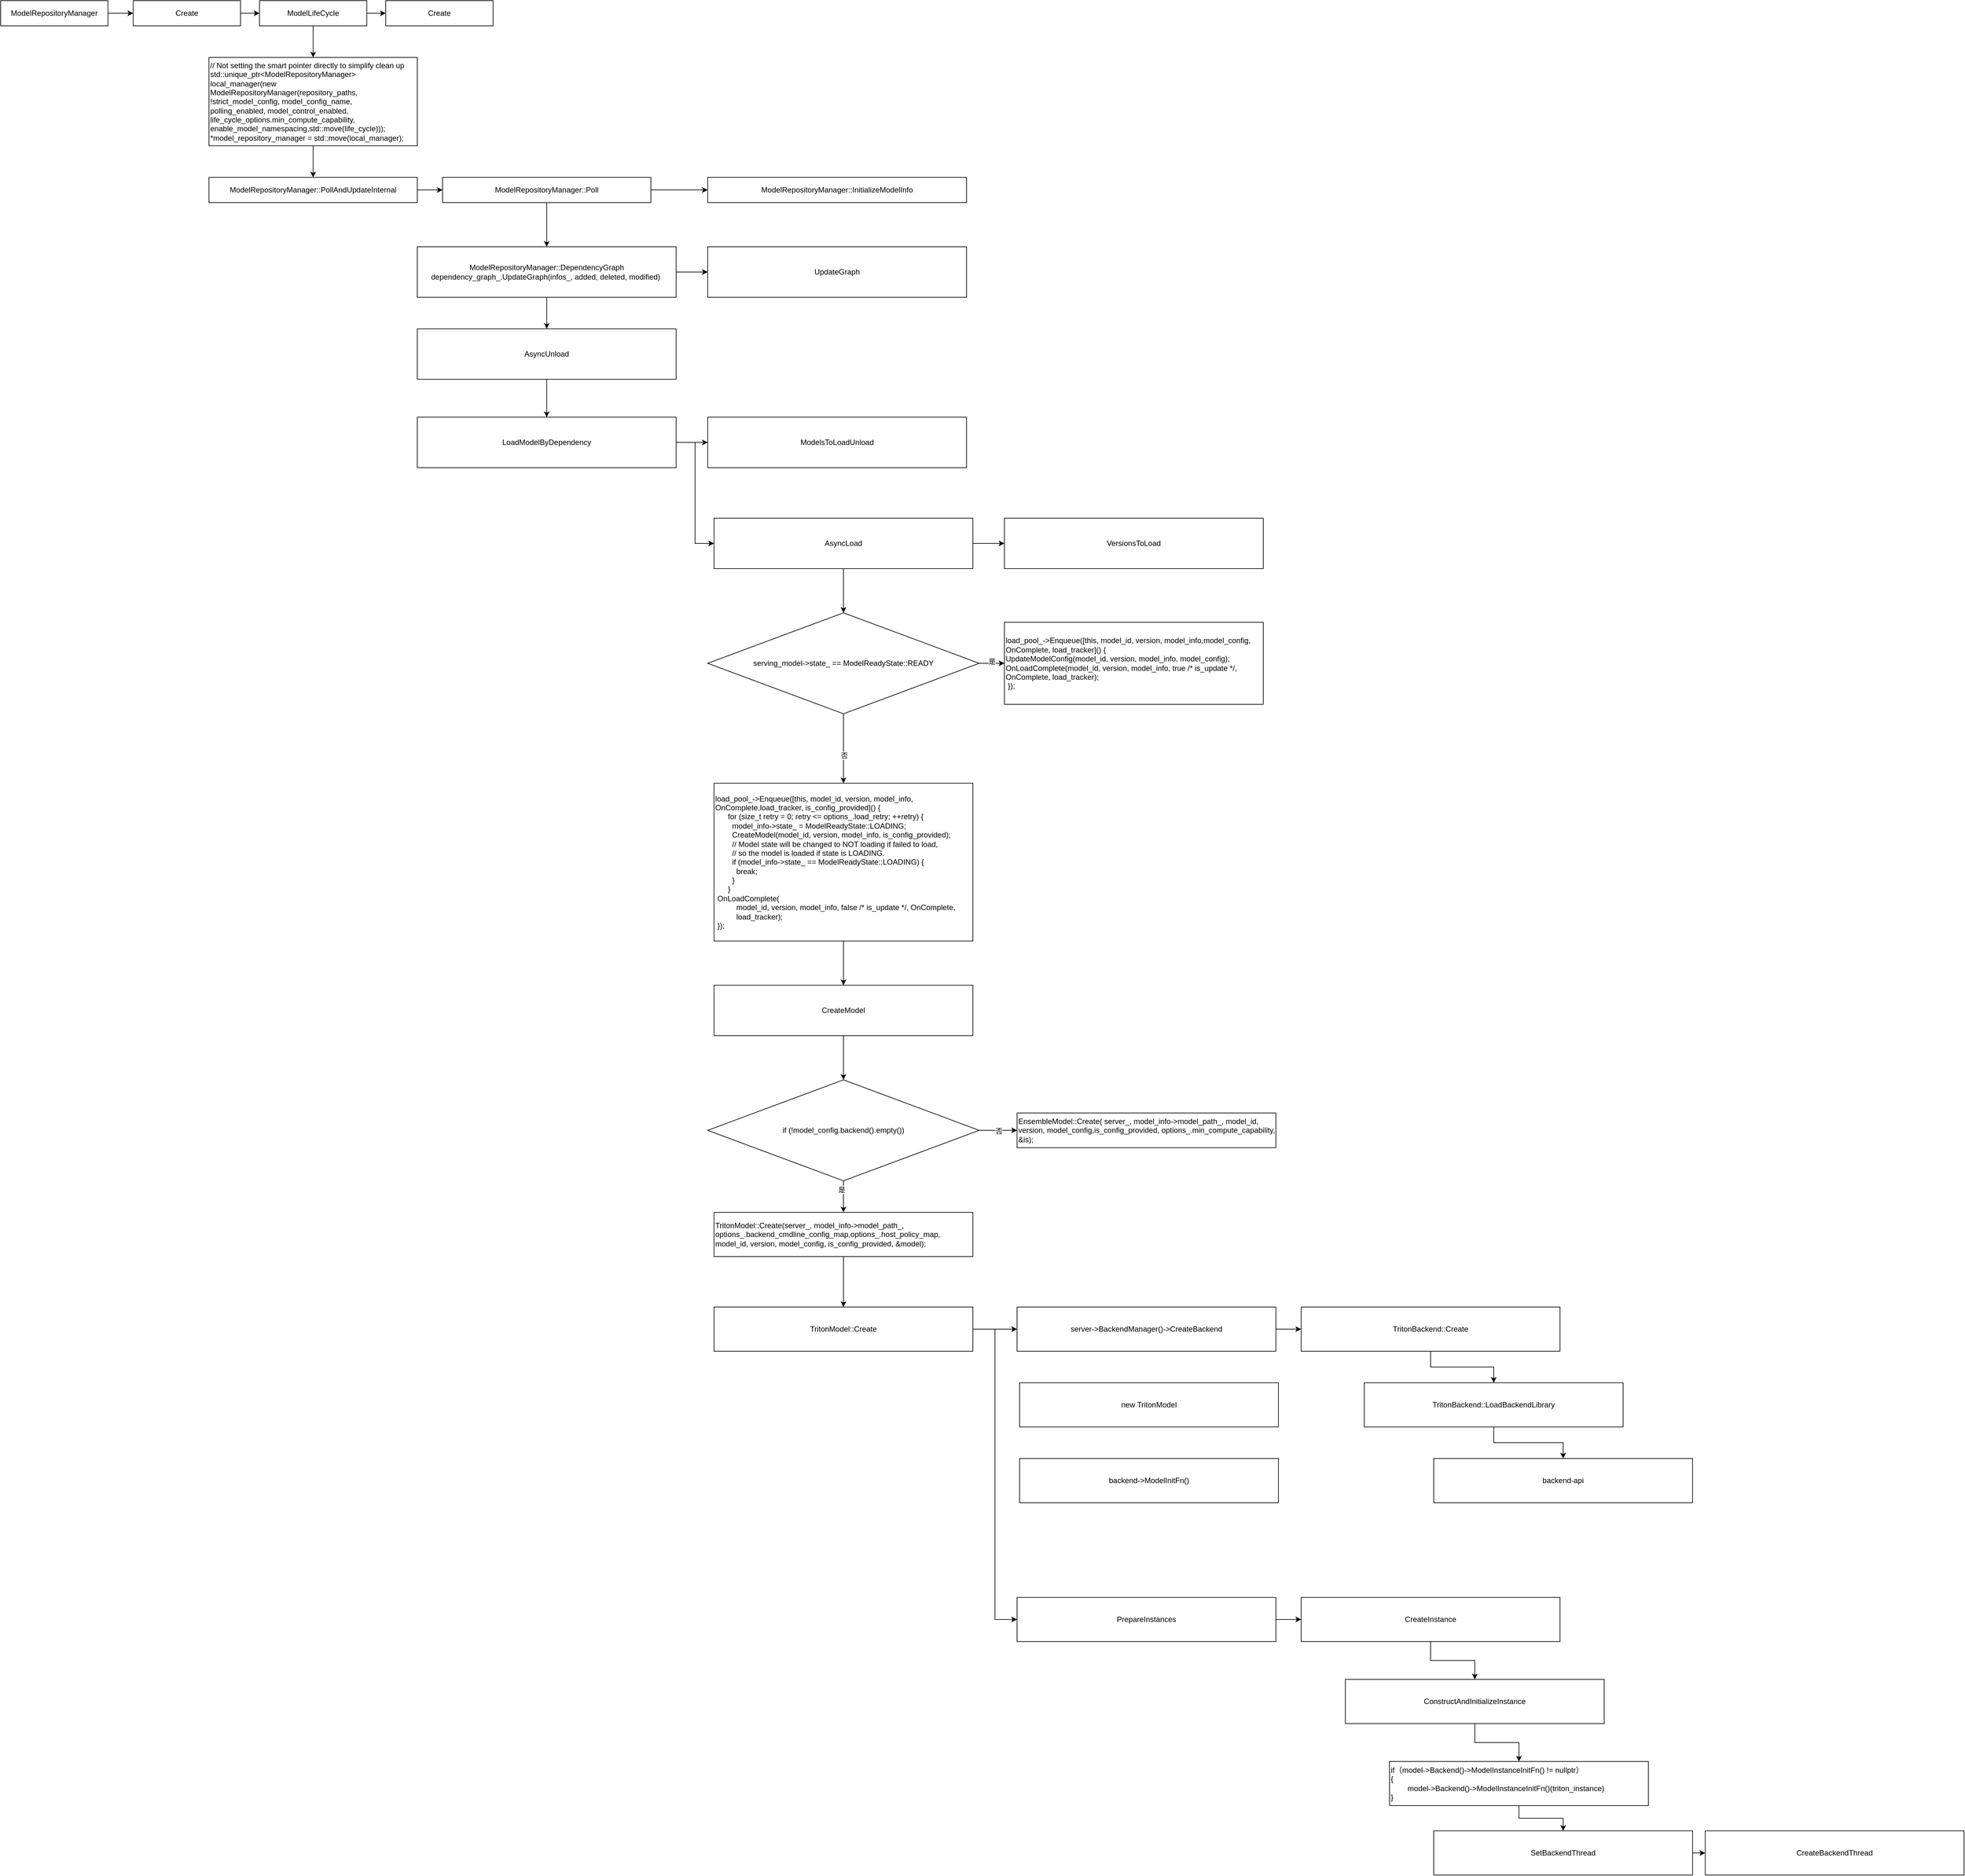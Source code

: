 <mxfile version="26.0.5">
  <diagram name="第 1 页" id="f1nWCCuWI_6rAyLzlvaS">
    <mxGraphModel dx="1594" dy="735" grid="1" gridSize="10" guides="1" tooltips="1" connect="1" arrows="1" fold="1" page="1" pageScale="1" pageWidth="827" pageHeight="1169" math="0" shadow="0">
      <root>
        <mxCell id="0" />
        <mxCell id="1" parent="0" />
        <mxCell id="RpQ-3ubnt-UxJicJJvZT-3" value="" style="edgeStyle=orthogonalEdgeStyle;rounded=0;orthogonalLoop=1;jettySize=auto;html=1;" parent="1" source="RpQ-3ubnt-UxJicJJvZT-1" target="RpQ-3ubnt-UxJicJJvZT-2" edge="1">
          <mxGeometry relative="1" as="geometry" />
        </mxCell>
        <mxCell id="RpQ-3ubnt-UxJicJJvZT-1" value="&lt;div class=&quot;lake-content&quot;&gt;&lt;span style=&quot;color: var(--md-editor-text-color-active)&quot; class=&quot;ne-text&quot;&gt;ModelRepositoryManager&lt;/span&gt;&lt;/div&gt;" style="rounded=0;whiteSpace=wrap;html=1;" parent="1" vertex="1">
          <mxGeometry x="40" y="80" width="170" height="40" as="geometry" />
        </mxCell>
        <mxCell id="RpQ-3ubnt-UxJicJJvZT-5" value="" style="edgeStyle=orthogonalEdgeStyle;rounded=0;orthogonalLoop=1;jettySize=auto;html=1;" parent="1" source="RpQ-3ubnt-UxJicJJvZT-2" target="RpQ-3ubnt-UxJicJJvZT-4" edge="1">
          <mxGeometry relative="1" as="geometry" />
        </mxCell>
        <mxCell id="RpQ-3ubnt-UxJicJJvZT-2" value="&lt;div class=&quot;lake-content&quot;&gt;&lt;span style=&quot;color: var(--md-editor-text-color-active)&quot; class=&quot;ne-text&quot;&gt;Create&lt;/span&gt;&lt;/div&gt;" style="rounded=0;whiteSpace=wrap;html=1;" parent="1" vertex="1">
          <mxGeometry x="250" y="80" width="170" height="40" as="geometry" />
        </mxCell>
        <mxCell id="RpQ-3ubnt-UxJicJJvZT-7" value="" style="edgeStyle=orthogonalEdgeStyle;rounded=0;orthogonalLoop=1;jettySize=auto;html=1;" parent="1" source="RpQ-3ubnt-UxJicJJvZT-4" target="RpQ-3ubnt-UxJicJJvZT-6" edge="1">
          <mxGeometry relative="1" as="geometry" />
        </mxCell>
        <mxCell id="RpQ-3ubnt-UxJicJJvZT-11" value="" style="edgeStyle=orthogonalEdgeStyle;rounded=0;orthogonalLoop=1;jettySize=auto;html=1;" parent="1" source="RpQ-3ubnt-UxJicJJvZT-4" target="RpQ-3ubnt-UxJicJJvZT-10" edge="1">
          <mxGeometry relative="1" as="geometry" />
        </mxCell>
        <mxCell id="RpQ-3ubnt-UxJicJJvZT-4" value="&lt;div class=&quot;lake-content&quot;&gt;&lt;span style=&quot;color: var(--md-editor-text-color-active)&quot; class=&quot;ne-text&quot;&gt;ModelLifeCycle&lt;/span&gt;&lt;/div&gt;" style="rounded=0;whiteSpace=wrap;html=1;" parent="1" vertex="1">
          <mxGeometry x="450" y="80" width="170" height="40" as="geometry" />
        </mxCell>
        <mxCell id="RpQ-3ubnt-UxJicJJvZT-6" value="&lt;div class=&quot;lake-content&quot;&gt;Create&lt;/div&gt;" style="rounded=0;whiteSpace=wrap;html=1;" parent="1" vertex="1">
          <mxGeometry x="650" y="80" width="170" height="40" as="geometry" />
        </mxCell>
        <mxCell id="RpQ-3ubnt-UxJicJJvZT-15" value="" style="edgeStyle=orthogonalEdgeStyle;rounded=0;orthogonalLoop=1;jettySize=auto;html=1;" parent="1" source="RpQ-3ubnt-UxJicJJvZT-9" target="RpQ-3ubnt-UxJicJJvZT-14" edge="1">
          <mxGeometry relative="1" as="geometry" />
        </mxCell>
        <mxCell id="RpQ-3ubnt-UxJicJJvZT-9" value="&lt;div class=&quot;lake-content&quot;&gt;&lt;div class=&quot;lake-content&quot;&gt;&lt;span class=&quot;ne-text&quot;&gt;&lt;span style=&quot;background-color: transparent; color: light-dark(rgb(0, 0, 0), rgb(255, 255, 255));&quot;&gt;ModelRepositoryManager::&lt;/span&gt;PollAndUpdateInternal&lt;/span&gt;&lt;/div&gt;&lt;/div&gt;" style="rounded=0;whiteSpace=wrap;html=1;" parent="1" vertex="1">
          <mxGeometry x="370" y="360" width="330" height="40" as="geometry" />
        </mxCell>
        <mxCell id="RpQ-3ubnt-UxJicJJvZT-12" value="" style="edgeStyle=orthogonalEdgeStyle;rounded=0;orthogonalLoop=1;jettySize=auto;html=1;" parent="1" source="RpQ-3ubnt-UxJicJJvZT-10" target="RpQ-3ubnt-UxJicJJvZT-9" edge="1">
          <mxGeometry relative="1" as="geometry" />
        </mxCell>
        <mxCell id="RpQ-3ubnt-UxJicJJvZT-10" value="&lt;div class=&quot;lake-content&quot;&gt;&lt;div class=&quot;lake-content&quot;&gt;// Not setting the smart pointer directly to simplify clean up&lt;/div&gt;&lt;div class=&quot;lake-content&quot;&gt;std::unique_ptr&amp;lt;ModelRepositoryManager&amp;gt; local_manager(&lt;span style=&quot;background-color: transparent; color: light-dark(rgb(0, 0, 0), rgb(255, 255, 255));&quot;&gt;new ModelRepositoryManager(&lt;/span&gt;&lt;span style=&quot;background-color: transparent; color: light-dark(rgb(0, 0, 0), rgb(255, 255, 255));&quot;&gt;repository_paths, !strict_model_config, model_config_name,&lt;/span&gt;&lt;/div&gt;&lt;div class=&quot;lake-content&quot;&gt;polling_enabled, model_control_enabled,&lt;/div&gt;&lt;div class=&quot;lake-content&quot;&gt;life_cycle_options.min_compute_capability, enable_model_namespacing,&lt;span style=&quot;background-color: transparent; color: light-dark(rgb(0, 0, 0), rgb(255, 255, 255));&quot;&gt;std::move(life_cycle)));&lt;/span&gt;&lt;/div&gt;&lt;div class=&quot;lake-content&quot;&gt;*model_repository_manager = std::move(local_manager);&lt;/div&gt;&lt;/div&gt;" style="rounded=0;whiteSpace=wrap;html=1;align=left;" parent="1" vertex="1">
          <mxGeometry x="370" y="170" width="330" height="140" as="geometry" />
        </mxCell>
        <mxCell id="RpQ-3ubnt-UxJicJJvZT-17" value="" style="edgeStyle=orthogonalEdgeStyle;rounded=0;orthogonalLoop=1;jettySize=auto;html=1;" parent="1" source="RpQ-3ubnt-UxJicJJvZT-14" target="RpQ-3ubnt-UxJicJJvZT-16" edge="1">
          <mxGeometry relative="1" as="geometry" />
        </mxCell>
        <mxCell id="RpQ-3ubnt-UxJicJJvZT-19" value="" style="edgeStyle=orthogonalEdgeStyle;rounded=0;orthogonalLoop=1;jettySize=auto;html=1;" parent="1" source="RpQ-3ubnt-UxJicJJvZT-14" target="RpQ-3ubnt-UxJicJJvZT-18" edge="1">
          <mxGeometry relative="1" as="geometry" />
        </mxCell>
        <mxCell id="RpQ-3ubnt-UxJicJJvZT-14" value="&lt;div class=&quot;lake-content&quot;&gt;&lt;div class=&quot;lake-content&quot;&gt;&lt;span class=&quot;ne-text&quot;&gt;&lt;span style=&quot;background-color: transparent; color: light-dark(rgb(0, 0, 0), rgb(255, 255, 255));&quot;&gt;ModelRepositoryManager::&lt;/span&gt;Poll&lt;/span&gt;&lt;/div&gt;&lt;/div&gt;" style="rounded=0;whiteSpace=wrap;html=1;" parent="1" vertex="1">
          <mxGeometry x="740" y="360" width="330" height="40" as="geometry" />
        </mxCell>
        <mxCell id="RpQ-3ubnt-UxJicJJvZT-16" value="&lt;div class=&quot;lake-content&quot;&gt;&lt;div class=&quot;lake-content&quot;&gt;&lt;span class=&quot;ne-text&quot;&gt;&lt;span style=&quot;background-color: transparent; color: light-dark(rgb(0, 0, 0), rgb(255, 255, 255));&quot;&gt;ModelRepositoryManager::&lt;/span&gt;InitializeModelInfo&lt;/span&gt;&lt;/div&gt;&lt;/div&gt;" style="rounded=0;whiteSpace=wrap;html=1;" parent="1" vertex="1">
          <mxGeometry x="1160" y="360" width="410" height="40" as="geometry" />
        </mxCell>
        <mxCell id="RpQ-3ubnt-UxJicJJvZT-21" value="" style="edgeStyle=orthogonalEdgeStyle;rounded=0;orthogonalLoop=1;jettySize=auto;html=1;" parent="1" source="RpQ-3ubnt-UxJicJJvZT-18" target="RpQ-3ubnt-UxJicJJvZT-20" edge="1">
          <mxGeometry relative="1" as="geometry" />
        </mxCell>
        <mxCell id="RpQ-3ubnt-UxJicJJvZT-23" value="" style="edgeStyle=orthogonalEdgeStyle;rounded=0;orthogonalLoop=1;jettySize=auto;html=1;" parent="1" source="RpQ-3ubnt-UxJicJJvZT-18" target="RpQ-3ubnt-UxJicJJvZT-22" edge="1">
          <mxGeometry relative="1" as="geometry" />
        </mxCell>
        <mxCell id="RpQ-3ubnt-UxJicJJvZT-18" value="&lt;div class=&quot;lake-content&quot;&gt;&lt;div class=&quot;lake-content&quot;&gt;&lt;span class=&quot;ne-text&quot;&gt;&lt;span style=&quot;background-color: transparent; color: light-dark(rgb(0, 0, 0), rgb(255, 255, 255));&quot;&gt;ModelRepositoryManager::&lt;/span&gt;DependencyGraph&lt;/span&gt;&lt;/div&gt;&lt;div class=&quot;lake-content&quot;&gt;&lt;span class=&quot;ne-text&quot;&gt;dependency_graph_.UpdateGraph(infos_, added, deleted, modified)&amp;nbsp;&lt;/span&gt;&lt;/div&gt;&lt;/div&gt;" style="rounded=0;whiteSpace=wrap;html=1;" parent="1" vertex="1">
          <mxGeometry x="700" y="470" width="410" height="80" as="geometry" />
        </mxCell>
        <mxCell id="RpQ-3ubnt-UxJicJJvZT-20" value="&lt;div class=&quot;lake-content&quot;&gt;&lt;div class=&quot;lake-content&quot;&gt;UpdateGraph&lt;/div&gt;&lt;/div&gt;" style="rounded=0;whiteSpace=wrap;html=1;" parent="1" vertex="1">
          <mxGeometry x="1160" y="470" width="410" height="80" as="geometry" />
        </mxCell>
        <mxCell id="RpQ-3ubnt-UxJicJJvZT-25" value="" style="edgeStyle=orthogonalEdgeStyle;rounded=0;orthogonalLoop=1;jettySize=auto;html=1;" parent="1" source="RpQ-3ubnt-UxJicJJvZT-22" target="RpQ-3ubnt-UxJicJJvZT-24" edge="1">
          <mxGeometry relative="1" as="geometry" />
        </mxCell>
        <mxCell id="RpQ-3ubnt-UxJicJJvZT-22" value="&lt;div class=&quot;lake-content&quot;&gt;&lt;div class=&quot;lake-content&quot;&gt;AsyncUnload&lt;/div&gt;&lt;/div&gt;" style="rounded=0;whiteSpace=wrap;html=1;" parent="1" vertex="1">
          <mxGeometry x="700" y="600" width="410" height="80" as="geometry" />
        </mxCell>
        <mxCell id="RpQ-3ubnt-UxJicJJvZT-27" value="" style="edgeStyle=orthogonalEdgeStyle;rounded=0;orthogonalLoop=1;jettySize=auto;html=1;" parent="1" source="RpQ-3ubnt-UxJicJJvZT-24" target="RpQ-3ubnt-UxJicJJvZT-26" edge="1">
          <mxGeometry relative="1" as="geometry" />
        </mxCell>
        <mxCell id="RpQ-3ubnt-UxJicJJvZT-29" style="edgeStyle=orthogonalEdgeStyle;rounded=0;orthogonalLoop=1;jettySize=auto;html=1;exitX=1;exitY=0.5;exitDx=0;exitDy=0;entryX=0;entryY=0.5;entryDx=0;entryDy=0;" parent="1" source="RpQ-3ubnt-UxJicJJvZT-24" target="RpQ-3ubnt-UxJicJJvZT-28" edge="1">
          <mxGeometry relative="1" as="geometry" />
        </mxCell>
        <mxCell id="RpQ-3ubnt-UxJicJJvZT-24" value="&lt;div class=&quot;lake-content&quot;&gt;&lt;div class=&quot;lake-content&quot;&gt;LoadModelByDependency&lt;/div&gt;&lt;/div&gt;" style="rounded=0;whiteSpace=wrap;html=1;" parent="1" vertex="1">
          <mxGeometry x="700" y="740" width="410" height="80" as="geometry" />
        </mxCell>
        <mxCell id="RpQ-3ubnt-UxJicJJvZT-26" value="&lt;div class=&quot;lake-content&quot;&gt;&lt;div class=&quot;lake-content&quot;&gt;ModelsToLoadUnload&lt;/div&gt;&lt;/div&gt;" style="rounded=0;whiteSpace=wrap;html=1;" parent="1" vertex="1">
          <mxGeometry x="1160" y="740" width="410" height="80" as="geometry" />
        </mxCell>
        <mxCell id="RpQ-3ubnt-UxJicJJvZT-31" value="" style="edgeStyle=orthogonalEdgeStyle;rounded=0;orthogonalLoop=1;jettySize=auto;html=1;" parent="1" source="RpQ-3ubnt-UxJicJJvZT-28" target="RpQ-3ubnt-UxJicJJvZT-30" edge="1">
          <mxGeometry relative="1" as="geometry" />
        </mxCell>
        <mxCell id="RpQ-3ubnt-UxJicJJvZT-42" value="" style="edgeStyle=orthogonalEdgeStyle;rounded=0;orthogonalLoop=1;jettySize=auto;html=1;" parent="1" source="RpQ-3ubnt-UxJicJJvZT-28" target="RpQ-3ubnt-UxJicJJvZT-32" edge="1">
          <mxGeometry relative="1" as="geometry" />
        </mxCell>
        <mxCell id="RpQ-3ubnt-UxJicJJvZT-28" value="&lt;div class=&quot;lake-content&quot;&gt;&lt;div class=&quot;lake-content&quot;&gt;AsyncLoad&lt;/div&gt;&lt;/div&gt;" style="rounded=0;whiteSpace=wrap;html=1;" parent="1" vertex="1">
          <mxGeometry x="1170" y="900" width="410" height="80" as="geometry" />
        </mxCell>
        <mxCell id="RpQ-3ubnt-UxJicJJvZT-30" value="&lt;div class=&quot;lake-content&quot;&gt;&lt;div class=&quot;lake-content&quot;&gt;VersionsToLoad&lt;/div&gt;&lt;/div&gt;" style="rounded=0;whiteSpace=wrap;html=1;" parent="1" vertex="1">
          <mxGeometry x="1630" y="900" width="410" height="80" as="geometry" />
        </mxCell>
        <mxCell id="RpQ-3ubnt-UxJicJJvZT-36" value="" style="edgeStyle=orthogonalEdgeStyle;rounded=0;orthogonalLoop=1;jettySize=auto;html=1;" parent="1" source="RpQ-3ubnt-UxJicJJvZT-32" target="RpQ-3ubnt-UxJicJJvZT-35" edge="1">
          <mxGeometry relative="1" as="geometry" />
        </mxCell>
        <mxCell id="RpQ-3ubnt-UxJicJJvZT-38" value="是" style="edgeLabel;html=1;align=center;verticalAlign=middle;resizable=0;points=[];" parent="RpQ-3ubnt-UxJicJJvZT-36" vertex="1" connectable="0">
          <mxGeometry x="-0.009" y="3" relative="1" as="geometry">
            <mxPoint as="offset" />
          </mxGeometry>
        </mxCell>
        <mxCell id="RpQ-3ubnt-UxJicJJvZT-40" value="" style="edgeStyle=orthogonalEdgeStyle;rounded=0;orthogonalLoop=1;jettySize=auto;html=1;" parent="1" source="RpQ-3ubnt-UxJicJJvZT-32" target="RpQ-3ubnt-UxJicJJvZT-33" edge="1">
          <mxGeometry relative="1" as="geometry" />
        </mxCell>
        <mxCell id="RpQ-3ubnt-UxJicJJvZT-41" value="否" style="edgeLabel;html=1;align=center;verticalAlign=middle;resizable=0;points=[];" parent="RpQ-3ubnt-UxJicJJvZT-40" vertex="1" connectable="0">
          <mxGeometry x="0.191" y="1" relative="1" as="geometry">
            <mxPoint as="offset" />
          </mxGeometry>
        </mxCell>
        <mxCell id="RpQ-3ubnt-UxJicJJvZT-32" value="serving_model-&gt;state_ == ModelReadyState::READY" style="rhombus;whiteSpace=wrap;html=1;" parent="1" vertex="1">
          <mxGeometry x="1160" y="1050" width="430" height="160" as="geometry" />
        </mxCell>
        <mxCell id="RpQ-3ubnt-UxJicJJvZT-47" value="" style="edgeStyle=orthogonalEdgeStyle;rounded=0;orthogonalLoop=1;jettySize=auto;html=1;" parent="1" source="RpQ-3ubnt-UxJicJJvZT-33" target="RpQ-3ubnt-UxJicJJvZT-46" edge="1">
          <mxGeometry relative="1" as="geometry" />
        </mxCell>
        <mxCell id="RpQ-3ubnt-UxJicJJvZT-33" value="&lt;div class=&quot;lake-content&quot;&gt;&lt;div class=&quot;lake-content&quot;&gt;&lt;div class=&quot;lake-content&quot;&gt;load_pool_-&amp;gt;Enqueue([this, model_id, version, model_info, OnComplete,&lt;span style=&quot;background-color: transparent; color: light-dark(rgb(0, 0, 0), rgb(255, 255, 255));&quot;&gt;load_tracker, is_config_provided]() {&lt;/span&gt;&lt;/div&gt;&lt;div class=&quot;lake-content&quot;&gt;&amp;nbsp; &amp;nbsp; &amp;nbsp; for (size_t retry = 0; retry &amp;lt;= options_.load_retry; ++retry) {&lt;/div&gt;&lt;div class=&quot;lake-content&quot;&gt;&amp;nbsp; &amp;nbsp; &amp;nbsp; &amp;nbsp; model_info-&amp;gt;state_ = ModelReadyState::LOADING;&lt;/div&gt;&lt;div class=&quot;lake-content&quot;&gt;&amp;nbsp; &amp;nbsp; &amp;nbsp; &amp;nbsp; CreateModel(model_id, version, model_info, is_config_provided);&lt;/div&gt;&lt;div class=&quot;lake-content&quot;&gt;&amp;nbsp; &amp;nbsp; &amp;nbsp; &amp;nbsp; // Model state will be changed to NOT loading if failed to load,&lt;/div&gt;&lt;div class=&quot;lake-content&quot;&gt;&amp;nbsp; &amp;nbsp; &amp;nbsp; &amp;nbsp; // so the model is loaded if state is LOADING.&lt;/div&gt;&lt;div class=&quot;lake-content&quot;&gt;&amp;nbsp; &amp;nbsp; &amp;nbsp; &amp;nbsp; if (model_info-&amp;gt;state_ == ModelReadyState::LOADING) {&lt;/div&gt;&lt;div class=&quot;lake-content&quot;&gt;&amp;nbsp; &amp;nbsp; &amp;nbsp; &amp;nbsp; &amp;nbsp; break;&lt;/div&gt;&lt;div class=&quot;lake-content&quot;&gt;&amp;nbsp; &amp;nbsp; &amp;nbsp; &amp;nbsp; }&lt;/div&gt;&lt;div class=&quot;lake-content&quot;&gt;&amp;nbsp; &amp;nbsp; &amp;nbsp; }&lt;/div&gt;&lt;div class=&quot;lake-content&quot;&gt;&amp;nbsp;OnLoadComplete(&lt;/div&gt;&lt;div class=&quot;lake-content&quot;&gt;&amp;nbsp; &amp;nbsp; &amp;nbsp; &amp;nbsp; &amp;nbsp; model_id, version, model_info, false /* is_update */, OnComplete,&lt;/div&gt;&lt;div class=&quot;lake-content&quot;&gt;&amp;nbsp; &amp;nbsp; &amp;nbsp; &amp;nbsp; &amp;nbsp; load_tracker);&lt;/div&gt;&lt;div class=&quot;lake-content&quot;&gt;&amp;nbsp;});&lt;/div&gt;&lt;/div&gt;&lt;/div&gt;" style="rounded=0;whiteSpace=wrap;html=1;align=left;" parent="1" vertex="1">
          <mxGeometry x="1170" y="1320" width="410" height="250" as="geometry" />
        </mxCell>
        <mxCell id="RpQ-3ubnt-UxJicJJvZT-35" value="&lt;div class=&quot;lake-content&quot;&gt;&lt;div class=&quot;lake-content&quot;&gt;&lt;div class=&quot;lake-content&quot;&gt;load_pool_-&amp;gt;Enqueue([this, model_id, version, model_info,&lt;span style=&quot;background-color: transparent; color: light-dark(rgb(0, 0, 0), rgb(255, 255, 255));&quot;&gt;model_config, OnComplete, load_tracker]() {&lt;/span&gt;&lt;/div&gt;&lt;div class=&quot;lake-content&quot;&gt;&lt;span style=&quot;background-color: transparent; color: light-dark(rgb(0, 0, 0), rgb(255, 255, 255));&quot;&gt;UpdateModelConfig(model_id, version, model_info, model_config);&lt;/span&gt;&lt;/div&gt;&lt;div class=&quot;lake-content&quot;&gt;OnLoadComplete(&lt;span style=&quot;background-color: transparent; color: light-dark(rgb(0, 0, 0), rgb(255, 255, 255));&quot;&gt;model_id, version, model_info, true /* is_update */, OnComplete,&lt;/span&gt;&lt;span style=&quot;background-color: transparent; color: light-dark(rgb(0, 0, 0), rgb(255, 255, 255));&quot;&gt;&amp;nbsp;load_tracker);&lt;/span&gt;&lt;/div&gt;&lt;div class=&quot;lake-content&quot;&gt;&amp;nbsp;});&lt;/div&gt;&lt;/div&gt;&lt;/div&gt;" style="rounded=0;whiteSpace=wrap;html=1;align=left;" parent="1" vertex="1">
          <mxGeometry x="1630" y="1065" width="410" height="130" as="geometry" />
        </mxCell>
        <mxCell id="RpQ-3ubnt-UxJicJJvZT-49" value="" style="edgeStyle=orthogonalEdgeStyle;rounded=0;orthogonalLoop=1;jettySize=auto;html=1;" parent="1" source="RpQ-3ubnt-UxJicJJvZT-46" target="RpQ-3ubnt-UxJicJJvZT-48" edge="1">
          <mxGeometry relative="1" as="geometry" />
        </mxCell>
        <mxCell id="RpQ-3ubnt-UxJicJJvZT-46" value="&lt;div class=&quot;lake-content&quot;&gt;&lt;div class=&quot;lake-content&quot;&gt;CreateModel&lt;/div&gt;&lt;/div&gt;" style="rounded=0;whiteSpace=wrap;html=1;" parent="1" vertex="1">
          <mxGeometry x="1170" y="1640" width="410" height="80" as="geometry" />
        </mxCell>
        <mxCell id="RpQ-3ubnt-UxJicJJvZT-51" value="" style="edgeStyle=orthogonalEdgeStyle;rounded=0;orthogonalLoop=1;jettySize=auto;html=1;" parent="1" source="RpQ-3ubnt-UxJicJJvZT-48" target="RpQ-3ubnt-UxJicJJvZT-50" edge="1">
          <mxGeometry relative="1" as="geometry" />
        </mxCell>
        <mxCell id="RpQ-3ubnt-UxJicJJvZT-53" value="是" style="edgeLabel;html=1;align=center;verticalAlign=middle;resizable=0;points=[];" parent="RpQ-3ubnt-UxJicJJvZT-51" vertex="1" connectable="0">
          <mxGeometry x="-0.449" y="-3" relative="1" as="geometry">
            <mxPoint as="offset" />
          </mxGeometry>
        </mxCell>
        <mxCell id="RpQ-3ubnt-UxJicJJvZT-54" value="" style="edgeStyle=orthogonalEdgeStyle;rounded=0;orthogonalLoop=1;jettySize=auto;html=1;" parent="1" source="RpQ-3ubnt-UxJicJJvZT-48" target="RpQ-3ubnt-UxJicJJvZT-52" edge="1">
          <mxGeometry relative="1" as="geometry" />
        </mxCell>
        <mxCell id="RpQ-3ubnt-UxJicJJvZT-55" value="否" style="edgeLabel;html=1;align=center;verticalAlign=middle;resizable=0;points=[];" parent="RpQ-3ubnt-UxJicJJvZT-54" vertex="1" connectable="0">
          <mxGeometry x="0.028" y="-1" relative="1" as="geometry">
            <mxPoint as="offset" />
          </mxGeometry>
        </mxCell>
        <mxCell id="RpQ-3ubnt-UxJicJJvZT-48" value="if (!model_config.backend().empty())" style="rhombus;whiteSpace=wrap;html=1;" parent="1" vertex="1">
          <mxGeometry x="1160" y="1790" width="430" height="160" as="geometry" />
        </mxCell>
        <mxCell id="RpQ-3ubnt-UxJicJJvZT-57" value="" style="edgeStyle=orthogonalEdgeStyle;rounded=0;orthogonalLoop=1;jettySize=auto;html=1;" parent="1" source="RpQ-3ubnt-UxJicJJvZT-50" target="RpQ-3ubnt-UxJicJJvZT-56" edge="1">
          <mxGeometry relative="1" as="geometry" />
        </mxCell>
        <mxCell id="RpQ-3ubnt-UxJicJJvZT-50" value="&lt;div&gt;TritonModel::Create(&lt;span style=&quot;background-color: transparent; color: light-dark(rgb(0, 0, 0), rgb(255, 255, 255));&quot;&gt;server_, model_info-&amp;gt;model_path_, options_.backend_cmdline_config_map,&lt;/span&gt;&lt;span style=&quot;background-color: transparent; color: light-dark(rgb(0, 0, 0), rgb(255, 255, 255));&quot;&gt;options_.host_policy_map, model_id, version, model_config,&lt;/span&gt;&lt;span style=&quot;background-color: transparent; color: light-dark(rgb(0, 0, 0), rgb(255, 255, 255));&quot;&gt;&amp;nbsp;is_config_provided, &amp;amp;model);&lt;/span&gt;&lt;/div&gt;" style="rounded=0;whiteSpace=wrap;html=1;align=left;" parent="1" vertex="1">
          <mxGeometry x="1170" y="2000" width="410" height="70" as="geometry" />
        </mxCell>
        <mxCell id="RpQ-3ubnt-UxJicJJvZT-52" value="&lt;div class=&quot;lake-content&quot;&gt;&lt;div class=&quot;lake-content&quot;&gt;&lt;div class=&quot;lake-content&quot;&gt;EnsembleModel::Create(&lt;span style=&quot;background-color: transparent; color: light-dark(rgb(0, 0, 0), rgb(255, 255, 255));&quot;&gt;&amp;nbsp;server_, model_info-&amp;gt;model_path_, model_id, version, model_config,&lt;/span&gt;&lt;span style=&quot;background-color: transparent; color: light-dark(rgb(0, 0, 0), rgb(255, 255, 255));&quot;&gt;is_config_provided, options_.min_compute_capability, &amp;amp;is);&lt;/span&gt;&lt;/div&gt;&lt;/div&gt;&lt;/div&gt;" style="rounded=0;whiteSpace=wrap;html=1;align=left;" parent="1" vertex="1">
          <mxGeometry x="1650" y="1842.5" width="410" height="55" as="geometry" />
        </mxCell>
        <mxCell id="RpQ-3ubnt-UxJicJJvZT-59" value="" style="edgeStyle=orthogonalEdgeStyle;rounded=0;orthogonalLoop=1;jettySize=auto;html=1;" parent="1" source="RpQ-3ubnt-UxJicJJvZT-56" target="RpQ-3ubnt-UxJicJJvZT-58" edge="1">
          <mxGeometry relative="1" as="geometry" />
        </mxCell>
        <mxCell id="RpQ-3ubnt-UxJicJJvZT-75" style="edgeStyle=orthogonalEdgeStyle;rounded=0;orthogonalLoop=1;jettySize=auto;html=1;exitX=1;exitY=0.5;exitDx=0;exitDy=0;entryX=0;entryY=0.5;entryDx=0;entryDy=0;" parent="1" source="RpQ-3ubnt-UxJicJJvZT-56" target="RpQ-3ubnt-UxJicJJvZT-74" edge="1">
          <mxGeometry relative="1" as="geometry" />
        </mxCell>
        <mxCell id="RpQ-3ubnt-UxJicJJvZT-56" value="TritonModel::Create" style="rounded=0;whiteSpace=wrap;html=1;align=center;" parent="1" vertex="1">
          <mxGeometry x="1170" y="2150" width="410" height="70" as="geometry" />
        </mxCell>
        <mxCell id="RpQ-3ubnt-UxJicJJvZT-67" value="" style="edgeStyle=orthogonalEdgeStyle;rounded=0;orthogonalLoop=1;jettySize=auto;html=1;" parent="1" source="RpQ-3ubnt-UxJicJJvZT-58" target="RpQ-3ubnt-UxJicJJvZT-66" edge="1">
          <mxGeometry relative="1" as="geometry" />
        </mxCell>
        <mxCell id="RpQ-3ubnt-UxJicJJvZT-58" value="server-&amp;gt;BackendManager()-&amp;gt;CreateBackend" style="rounded=0;whiteSpace=wrap;html=1;align=center;" parent="1" vertex="1">
          <mxGeometry x="1650" y="2150" width="410" height="70" as="geometry" />
        </mxCell>
        <mxCell id="RpQ-3ubnt-UxJicJJvZT-60" value="new TritonModel" style="rounded=0;whiteSpace=wrap;html=1;align=center;" parent="1" vertex="1">
          <mxGeometry x="1654" y="2270" width="410" height="70" as="geometry" />
        </mxCell>
        <mxCell id="RpQ-3ubnt-UxJicJJvZT-62" value="backend-&amp;gt;ModelInitFn()" style="rounded=0;whiteSpace=wrap;html=1;align=center;" parent="1" vertex="1">
          <mxGeometry x="1654" y="2390" width="410" height="70" as="geometry" />
        </mxCell>
        <mxCell id="RpQ-3ubnt-UxJicJJvZT-73" value="" style="edgeStyle=orthogonalEdgeStyle;rounded=0;orthogonalLoop=1;jettySize=auto;html=1;" parent="1" source="RpQ-3ubnt-UxJicJJvZT-66" target="RpQ-3ubnt-UxJicJJvZT-70" edge="1">
          <mxGeometry relative="1" as="geometry" />
        </mxCell>
        <mxCell id="RpQ-3ubnt-UxJicJJvZT-66" value="TritonBackend::Create" style="rounded=0;whiteSpace=wrap;html=1;align=center;" parent="1" vertex="1">
          <mxGeometry x="2100" y="2150" width="410" height="70" as="geometry" />
        </mxCell>
        <mxCell id="RpQ-3ubnt-UxJicJJvZT-68" value="backend-api" style="rounded=0;whiteSpace=wrap;html=1;align=center;" parent="1" vertex="1">
          <mxGeometry x="2310" y="2390" width="410" height="70" as="geometry" />
        </mxCell>
        <mxCell id="RpQ-3ubnt-UxJicJJvZT-72" value="" style="edgeStyle=orthogonalEdgeStyle;rounded=0;orthogonalLoop=1;jettySize=auto;html=1;" parent="1" source="RpQ-3ubnt-UxJicJJvZT-70" target="RpQ-3ubnt-UxJicJJvZT-68" edge="1">
          <mxGeometry relative="1" as="geometry" />
        </mxCell>
        <mxCell id="RpQ-3ubnt-UxJicJJvZT-70" value="TritonBackend::LoadBackendLibrary" style="rounded=0;whiteSpace=wrap;html=1;align=center;" parent="1" vertex="1">
          <mxGeometry x="2200" y="2270" width="410" height="70" as="geometry" />
        </mxCell>
        <mxCell id="RpQ-3ubnt-UxJicJJvZT-77" value="" style="edgeStyle=orthogonalEdgeStyle;rounded=0;orthogonalLoop=1;jettySize=auto;html=1;" parent="1" source="RpQ-3ubnt-UxJicJJvZT-74" target="RpQ-3ubnt-UxJicJJvZT-76" edge="1">
          <mxGeometry relative="1" as="geometry" />
        </mxCell>
        <mxCell id="RpQ-3ubnt-UxJicJJvZT-74" value="PrepareInstances" style="rounded=0;whiteSpace=wrap;html=1;align=center;" parent="1" vertex="1">
          <mxGeometry x="1650" y="2610" width="410" height="70" as="geometry" />
        </mxCell>
        <mxCell id="RpQ-3ubnt-UxJicJJvZT-79" value="" style="edgeStyle=orthogonalEdgeStyle;rounded=0;orthogonalLoop=1;jettySize=auto;html=1;" parent="1" source="RpQ-3ubnt-UxJicJJvZT-76" target="RpQ-3ubnt-UxJicJJvZT-78" edge="1">
          <mxGeometry relative="1" as="geometry" />
        </mxCell>
        <mxCell id="RpQ-3ubnt-UxJicJJvZT-76" value="CreateInstance" style="rounded=0;whiteSpace=wrap;html=1;align=center;" parent="1" vertex="1">
          <mxGeometry x="2100" y="2610" width="410" height="70" as="geometry" />
        </mxCell>
        <mxCell id="RpQ-3ubnt-UxJicJJvZT-81" style="edgeStyle=orthogonalEdgeStyle;rounded=0;orthogonalLoop=1;jettySize=auto;html=1;entryX=0.5;entryY=0;entryDx=0;entryDy=0;" parent="1" source="RpQ-3ubnt-UxJicJJvZT-78" target="RpQ-3ubnt-UxJicJJvZT-80" edge="1">
          <mxGeometry relative="1" as="geometry" />
        </mxCell>
        <mxCell id="RpQ-3ubnt-UxJicJJvZT-78" value="ConstructAndInitializeInstance" style="rounded=0;whiteSpace=wrap;html=1;align=center;" parent="1" vertex="1">
          <mxGeometry x="2170" y="2740" width="410" height="70" as="geometry" />
        </mxCell>
        <mxCell id="EitAHyJn2PNV5uwUmFeK-2" style="edgeStyle=orthogonalEdgeStyle;rounded=0;orthogonalLoop=1;jettySize=auto;html=1;exitX=0.5;exitY=1;exitDx=0;exitDy=0;entryX=0.5;entryY=0;entryDx=0;entryDy=0;" edge="1" parent="1" source="RpQ-3ubnt-UxJicJJvZT-80" target="EitAHyJn2PNV5uwUmFeK-1">
          <mxGeometry relative="1" as="geometry" />
        </mxCell>
        <mxCell id="RpQ-3ubnt-UxJicJJvZT-80" value="&lt;div&gt;if（model-&amp;gt;Backend()-&amp;gt;ModelInstanceInitFn() != nullptr）&lt;/div&gt;&lt;div&gt;{&lt;/div&gt;&lt;span style=&quot;white-space: pre;&quot;&gt;&#x9;&lt;/span&gt;model-&amp;gt;Backend()-&amp;gt;ModelInstanceInitFn()(triton_instance)&lt;div&gt;}&lt;/div&gt;" style="rounded=0;whiteSpace=wrap;html=1;align=left;" parent="1" vertex="1">
          <mxGeometry x="2240" y="2870" width="410" height="70" as="geometry" />
        </mxCell>
        <mxCell id="EitAHyJn2PNV5uwUmFeK-4" value="" style="edgeStyle=orthogonalEdgeStyle;rounded=0;orthogonalLoop=1;jettySize=auto;html=1;" edge="1" parent="1" source="EitAHyJn2PNV5uwUmFeK-1" target="EitAHyJn2PNV5uwUmFeK-3">
          <mxGeometry relative="1" as="geometry" />
        </mxCell>
        <mxCell id="EitAHyJn2PNV5uwUmFeK-1" value="SetBackendThread" style="rounded=0;whiteSpace=wrap;html=1;align=center;" vertex="1" parent="1">
          <mxGeometry x="2310" y="2980" width="410" height="70" as="geometry" />
        </mxCell>
        <mxCell id="EitAHyJn2PNV5uwUmFeK-3" value="CreateBackendThread" style="rounded=0;whiteSpace=wrap;html=1;align=center;" vertex="1" parent="1">
          <mxGeometry x="2740" y="2980" width="410" height="70" as="geometry" />
        </mxCell>
      </root>
    </mxGraphModel>
  </diagram>
</mxfile>
